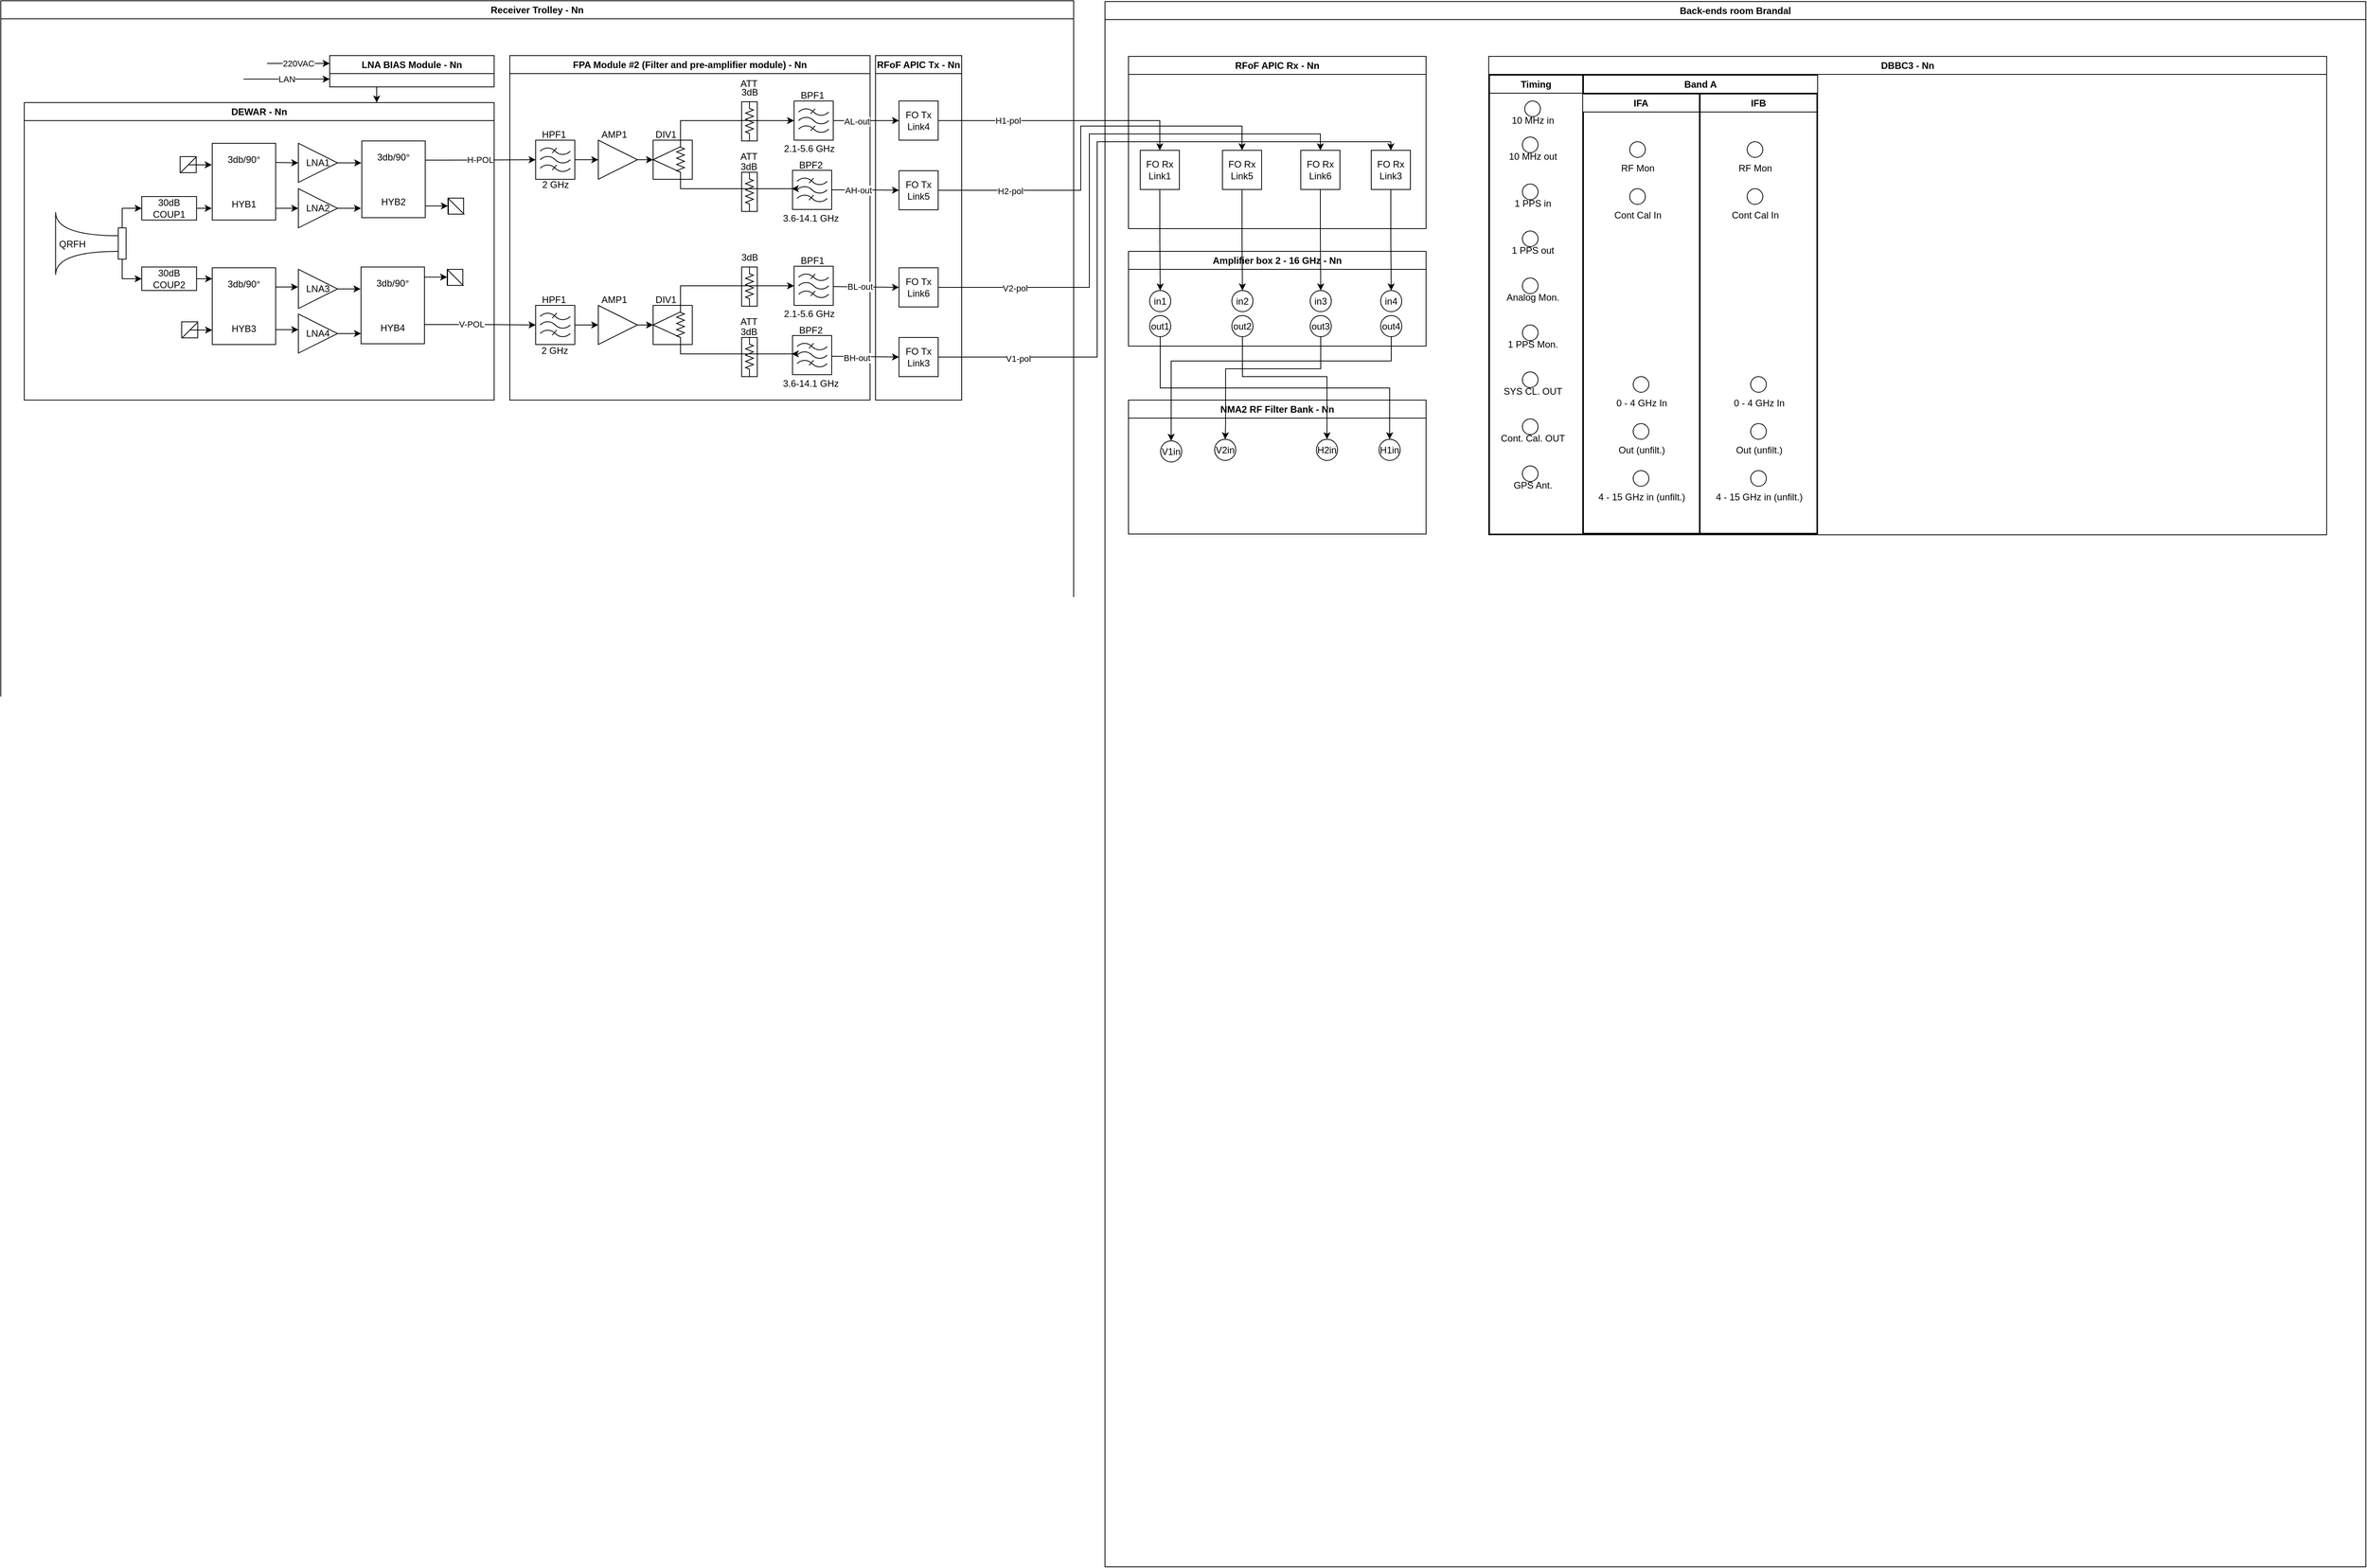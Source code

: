 <mxfile version="28.0.7">
  <diagram name="Page-1" id="zuOh0gFXci9iEd-Isngf">
    <mxGraphModel dx="4587" dy="1102" grid="1" gridSize="10" guides="1" tooltips="1" connect="1" arrows="1" fold="1" page="1" pageScale="1" pageWidth="850" pageHeight="1100" math="0" shadow="0">
      <root>
        <mxCell id="0" />
        <mxCell id="1" parent="0" />
        <mxCell id="nRKNMtCE4UJZil_roKws-1" value="Receiver Trolley - Nn" style="swimlane;whiteSpace=wrap;html=1;" parent="1" vertex="1">
          <mxGeometry x="-1680" y="40" width="1370" height="921" as="geometry" />
        </mxCell>
        <mxCell id="nRKNMtCE4UJZil_roKws-2" value="LNA BIAS Module - Nn" style="swimlane;whiteSpace=wrap;html=1;" parent="nRKNMtCE4UJZil_roKws-1" vertex="1">
          <mxGeometry x="420" y="70" width="210" height="40" as="geometry" />
        </mxCell>
        <mxCell id="nRKNMtCE4UJZil_roKws-4" value="LAN" style="endArrow=classic;html=1;rounded=0;entryX=0;entryY=0.75;entryDx=0;entryDy=0;" parent="nRKNMtCE4UJZil_roKws-1" target="nRKNMtCE4UJZil_roKws-2" edge="1">
          <mxGeometry width="50" height="50" relative="1" as="geometry">
            <mxPoint x="310" y="100" as="sourcePoint" />
            <mxPoint x="380" y="100" as="targetPoint" />
          </mxGeometry>
        </mxCell>
        <mxCell id="nRKNMtCE4UJZil_roKws-69" value="FPA Module #2 (Filter and pre-amplifier module) - Nn" style="swimlane;whiteSpace=wrap;html=1;" parent="nRKNMtCE4UJZil_roKws-1" vertex="1">
          <mxGeometry x="650" y="70" width="460" height="440" as="geometry" />
        </mxCell>
        <mxCell id="nRKNMtCE4UJZil_roKws-97" style="edgeStyle=orthogonalEdgeStyle;rounded=0;orthogonalLoop=1;jettySize=auto;html=1;exitX=1;exitY=0.5;exitDx=0;exitDy=0;exitPerimeter=0;entryX=0;entryY=0.5;entryDx=0;entryDy=0;strokeColor=light-dark(#000000,#007FFF);" parent="nRKNMtCE4UJZil_roKws-69" source="nRKNMtCE4UJZil_roKws-70" target="nRKNMtCE4UJZil_roKws-76" edge="1">
          <mxGeometry relative="1" as="geometry" />
        </mxCell>
        <mxCell id="nRKNMtCE4UJZil_roKws-70" value="" style="verticalLabelPosition=bottom;shadow=0;dashed=0;align=center;html=1;verticalAlign=top;shape=mxgraph.electrical.abstract.filter;rotation=0;" parent="nRKNMtCE4UJZil_roKws-69" vertex="1">
          <mxGeometry x="33" y="108" width="50" height="50" as="geometry" />
        </mxCell>
        <mxCell id="nRKNMtCE4UJZil_roKws-72" value="" style="whiteSpace=wrap;html=1;aspect=fixed;rotation=0;" parent="nRKNMtCE4UJZil_roKws-69" vertex="1">
          <mxGeometry x="183" y="108" width="50" height="50" as="geometry" />
        </mxCell>
        <mxCell id="nRKNMtCE4UJZil_roKws-71" value="" style="pointerEvents=1;verticalLabelPosition=bottom;shadow=0;dashed=0;align=center;html=1;verticalAlign=top;shape=mxgraph.electrical.resistors.resistor_2;rotation=90;" parent="nRKNMtCE4UJZil_roKws-69" vertex="1">
          <mxGeometry x="193" y="128" width="50" height="10" as="geometry" />
        </mxCell>
        <mxCell id="nRKNMtCE4UJZil_roKws-73" value="" style="endArrow=none;html=1;rounded=0;exitX=0;exitY=0.5;exitDx=0;exitDy=0;entryX=0.167;entryY=0.5;entryDx=0;entryDy=0;entryPerimeter=0;" parent="nRKNMtCE4UJZil_roKws-69" source="nRKNMtCE4UJZil_roKws-72" target="nRKNMtCE4UJZil_roKws-71" edge="1">
          <mxGeometry width="50" height="50" relative="1" as="geometry">
            <mxPoint x="273" y="276" as="sourcePoint" />
            <mxPoint x="323" y="226" as="targetPoint" />
          </mxGeometry>
        </mxCell>
        <mxCell id="nRKNMtCE4UJZil_roKws-75" value="" style="endArrow=none;html=1;rounded=0;exitX=0;exitY=0.5;exitDx=0;exitDy=0;entryX=0.808;entryY=0.606;entryDx=0;entryDy=0;entryPerimeter=0;" parent="nRKNMtCE4UJZil_roKws-69" source="nRKNMtCE4UJZil_roKws-72" target="nRKNMtCE4UJZil_roKws-71" edge="1">
          <mxGeometry width="50" height="50" relative="1" as="geometry">
            <mxPoint x="183" y="190" as="sourcePoint" />
            <mxPoint x="218" y="176" as="targetPoint" />
          </mxGeometry>
        </mxCell>
        <mxCell id="nRKNMtCE4UJZil_roKws-98" style="edgeStyle=orthogonalEdgeStyle;rounded=0;orthogonalLoop=1;jettySize=auto;html=1;exitX=1;exitY=0.5;exitDx=0;exitDy=0;entryX=0;entryY=0.5;entryDx=0;entryDy=0;strokeColor=light-dark(#000000,#007FFF);" parent="nRKNMtCE4UJZil_roKws-69" source="nRKNMtCE4UJZil_roKws-76" target="nRKNMtCE4UJZil_roKws-72" edge="1">
          <mxGeometry relative="1" as="geometry" />
        </mxCell>
        <mxCell id="nRKNMtCE4UJZil_roKws-76" value="" style="triangle;whiteSpace=wrap;html=1;" parent="nRKNMtCE4UJZil_roKws-69" vertex="1">
          <mxGeometry x="113" y="108" width="50" height="50" as="geometry" />
        </mxCell>
        <mxCell id="nRKNMtCE4UJZil_roKws-77" value="HPF1" style="text;html=1;align=center;verticalAlign=middle;resizable=0;points=[];autosize=1;strokeColor=none;fillColor=none;" parent="nRKNMtCE4UJZil_roKws-69" vertex="1">
          <mxGeometry x="31" y="86" width="50" height="30" as="geometry" />
        </mxCell>
        <mxCell id="nRKNMtCE4UJZil_roKws-78" value="AMP1" style="text;html=1;align=center;verticalAlign=middle;resizable=0;points=[];autosize=1;strokeColor=none;fillColor=none;" parent="nRKNMtCE4UJZil_roKws-69" vertex="1">
          <mxGeometry x="103" y="86" width="60" height="30" as="geometry" />
        </mxCell>
        <mxCell id="nRKNMtCE4UJZil_roKws-79" value="DIV1" style="text;html=1;align=center;verticalAlign=middle;resizable=0;points=[];autosize=1;strokeColor=none;fillColor=none;" parent="nRKNMtCE4UJZil_roKws-69" vertex="1">
          <mxGeometry x="174" y="86" width="50" height="30" as="geometry" />
        </mxCell>
        <mxCell id="nRKNMtCE4UJZil_roKws-83" value="ATT" style="text;html=1;align=center;verticalAlign=middle;resizable=0;points=[];autosize=1;strokeColor=none;fillColor=none;" parent="nRKNMtCE4UJZil_roKws-69" vertex="1">
          <mxGeometry x="280" y="114" width="50" height="30" as="geometry" />
        </mxCell>
        <mxCell id="nRKNMtCE4UJZil_roKws-85" value="ATT" style="text;html=1;align=center;verticalAlign=middle;resizable=0;points=[];autosize=1;strokeColor=none;fillColor=none;" parent="nRKNMtCE4UJZil_roKws-69" vertex="1">
          <mxGeometry x="280" y="21" width="50" height="30" as="geometry" />
        </mxCell>
        <mxCell id="nRKNMtCE4UJZil_roKws-86" value="" style="rounded=0;whiteSpace=wrap;html=1;" parent="nRKNMtCE4UJZil_roKws-69" vertex="1">
          <mxGeometry x="296" y="59" width="20" height="50" as="geometry" />
        </mxCell>
        <mxCell id="nRKNMtCE4UJZil_roKws-87" value="" style="pointerEvents=1;verticalLabelPosition=bottom;shadow=0;dashed=0;align=center;html=1;verticalAlign=top;shape=mxgraph.electrical.resistors.resistor_2;rotation=90;" parent="nRKNMtCE4UJZil_roKws-69" vertex="1">
          <mxGeometry x="281" y="78.5" width="50" height="10" as="geometry" />
        </mxCell>
        <mxCell id="nRKNMtCE4UJZil_roKws-88" value="3dB" style="text;html=1;align=center;verticalAlign=middle;resizable=0;points=[];autosize=1;strokeColor=none;fillColor=none;" parent="nRKNMtCE4UJZil_roKws-69" vertex="1">
          <mxGeometry x="281" y="32" width="50" height="30" as="geometry" />
        </mxCell>
        <mxCell id="nRKNMtCE4UJZil_roKws-81" value="" style="rounded=0;whiteSpace=wrap;html=1;" parent="nRKNMtCE4UJZil_roKws-69" vertex="1">
          <mxGeometry x="296" y="149" width="20" height="50" as="geometry" />
        </mxCell>
        <mxCell id="nRKNMtCE4UJZil_roKws-82" value="" style="pointerEvents=1;verticalLabelPosition=bottom;shadow=0;dashed=0;align=center;html=1;verticalAlign=top;shape=mxgraph.electrical.resistors.resistor_2;rotation=90;" parent="nRKNMtCE4UJZil_roKws-69" vertex="1">
          <mxGeometry x="281" y="168.5" width="50" height="10" as="geometry" />
        </mxCell>
        <mxCell id="nRKNMtCE4UJZil_roKws-84" value="3dB" style="text;html=1;align=center;verticalAlign=middle;resizable=0;points=[];autosize=1;strokeColor=none;fillColor=none;" parent="nRKNMtCE4UJZil_roKws-69" vertex="1">
          <mxGeometry x="280" y="127" width="50" height="30" as="geometry" />
        </mxCell>
        <mxCell id="nRKNMtCE4UJZil_roKws-101" value="2.1-5.6 GHz" style="text;html=1;align=center;verticalAlign=middle;resizable=0;points=[];autosize=1;strokeColor=none;fillColor=none;" parent="nRKNMtCE4UJZil_roKws-69" vertex="1">
          <mxGeometry x="337" y="104" width="90" height="30" as="geometry" />
        </mxCell>
        <mxCell id="nRKNMtCE4UJZil_roKws-102" value="3.6-14.1 GHz" style="text;html=1;align=center;verticalAlign=middle;resizable=0;points=[];autosize=1;strokeColor=none;fillColor=none;" parent="nRKNMtCE4UJZil_roKws-69" vertex="1">
          <mxGeometry x="339" y="192.5" width="90" height="30" as="geometry" />
        </mxCell>
        <mxCell id="nRKNMtCE4UJZil_roKws-103" value="" style="verticalLabelPosition=bottom;shadow=0;dashed=0;align=center;html=1;verticalAlign=top;shape=mxgraph.electrical.abstract.filter;rotation=0;" parent="nRKNMtCE4UJZil_roKws-69" vertex="1">
          <mxGeometry x="361" y="146.5" width="50" height="50" as="geometry" />
        </mxCell>
        <mxCell id="nRKNMtCE4UJZil_roKws-104" value="BPF2" style="text;html=1;align=center;verticalAlign=middle;resizable=0;points=[];autosize=1;strokeColor=none;fillColor=none;" parent="nRKNMtCE4UJZil_roKws-69" vertex="1">
          <mxGeometry x="359" y="124.5" width="50" height="30" as="geometry" />
        </mxCell>
        <mxCell id="nRKNMtCE4UJZil_roKws-99" value="" style="verticalLabelPosition=bottom;shadow=0;dashed=0;align=center;html=1;verticalAlign=top;shape=mxgraph.electrical.abstract.filter;rotation=0;" parent="nRKNMtCE4UJZil_roKws-69" vertex="1">
          <mxGeometry x="363" y="58" width="50" height="50" as="geometry" />
        </mxCell>
        <mxCell id="nRKNMtCE4UJZil_roKws-100" value="BPF1" style="text;html=1;align=center;verticalAlign=middle;resizable=0;points=[];autosize=1;strokeColor=none;fillColor=none;" parent="nRKNMtCE4UJZil_roKws-69" vertex="1">
          <mxGeometry x="361" y="36" width="50" height="30" as="geometry" />
        </mxCell>
        <mxCell id="nRKNMtCE4UJZil_roKws-105" style="edgeStyle=orthogonalEdgeStyle;rounded=0;orthogonalLoop=1;jettySize=auto;html=1;exitX=0;exitY=0.5;exitDx=0;exitDy=0;exitPerimeter=0;entryX=0;entryY=0.5;entryDx=0;entryDy=0;entryPerimeter=0;strokeColor=light-dark(#000000,#007FFF);" parent="nRKNMtCE4UJZil_roKws-69" source="nRKNMtCE4UJZil_roKws-71" target="nRKNMtCE4UJZil_roKws-99" edge="1">
          <mxGeometry relative="1" as="geometry" />
        </mxCell>
        <mxCell id="nRKNMtCE4UJZil_roKws-108" style="edgeStyle=orthogonalEdgeStyle;rounded=0;orthogonalLoop=1;jettySize=auto;html=1;exitX=1;exitY=0.5;exitDx=0;exitDy=0;exitPerimeter=0;strokeColor=light-dark(#000000,#007FFF);" parent="nRKNMtCE4UJZil_roKws-69" source="nRKNMtCE4UJZil_roKws-71" edge="1">
          <mxGeometry relative="1" as="geometry">
            <mxPoint x="360" y="170" as="targetPoint" />
            <Array as="points">
              <mxPoint x="218" y="170" />
              <mxPoint x="361" y="170" />
            </Array>
          </mxGeometry>
        </mxCell>
        <mxCell id="nRKNMtCE4UJZil_roKws-112" style="edgeStyle=orthogonalEdgeStyle;rounded=0;orthogonalLoop=1;jettySize=auto;html=1;exitX=1;exitY=0.5;exitDx=0;exitDy=0;exitPerimeter=0;entryX=0;entryY=0.5;entryDx=0;entryDy=0;strokeColor=light-dark(#000000,#007FFF);" parent="nRKNMtCE4UJZil_roKws-69" source="nRKNMtCE4UJZil_roKws-113" target="nRKNMtCE4UJZil_roKws-119" edge="1">
          <mxGeometry relative="1" as="geometry" />
        </mxCell>
        <mxCell id="nRKNMtCE4UJZil_roKws-113" value="" style="verticalLabelPosition=bottom;shadow=0;dashed=0;align=center;html=1;verticalAlign=top;shape=mxgraph.electrical.abstract.filter;rotation=0;" parent="nRKNMtCE4UJZil_roKws-69" vertex="1">
          <mxGeometry x="33" y="319" width="50" height="50" as="geometry" />
        </mxCell>
        <mxCell id="nRKNMtCE4UJZil_roKws-114" value="" style="whiteSpace=wrap;html=1;aspect=fixed;rotation=0;" parent="nRKNMtCE4UJZil_roKws-69" vertex="1">
          <mxGeometry x="183" y="319" width="50" height="50" as="geometry" />
        </mxCell>
        <mxCell id="nRKNMtCE4UJZil_roKws-115" value="" style="pointerEvents=1;verticalLabelPosition=bottom;shadow=0;dashed=0;align=center;html=1;verticalAlign=top;shape=mxgraph.electrical.resistors.resistor_2;rotation=90;" parent="nRKNMtCE4UJZil_roKws-69" vertex="1">
          <mxGeometry x="193" y="339" width="50" height="10" as="geometry" />
        </mxCell>
        <mxCell id="nRKNMtCE4UJZil_roKws-116" value="" style="endArrow=none;html=1;rounded=0;exitX=0;exitY=0.5;exitDx=0;exitDy=0;entryX=0.167;entryY=0.5;entryDx=0;entryDy=0;entryPerimeter=0;" parent="nRKNMtCE4UJZil_roKws-69" source="nRKNMtCE4UJZil_roKws-114" target="nRKNMtCE4UJZil_roKws-115" edge="1">
          <mxGeometry width="50" height="50" relative="1" as="geometry">
            <mxPoint x="273" y="487" as="sourcePoint" />
            <mxPoint x="323" y="437" as="targetPoint" />
          </mxGeometry>
        </mxCell>
        <mxCell id="nRKNMtCE4UJZil_roKws-117" value="" style="endArrow=none;html=1;rounded=0;exitX=0;exitY=0.5;exitDx=0;exitDy=0;entryX=0.808;entryY=0.606;entryDx=0;entryDy=0;entryPerimeter=0;" parent="nRKNMtCE4UJZil_roKws-69" source="nRKNMtCE4UJZil_roKws-114" target="nRKNMtCE4UJZil_roKws-115" edge="1">
          <mxGeometry width="50" height="50" relative="1" as="geometry">
            <mxPoint x="183" y="401" as="sourcePoint" />
            <mxPoint x="218" y="387" as="targetPoint" />
          </mxGeometry>
        </mxCell>
        <mxCell id="nRKNMtCE4UJZil_roKws-118" style="edgeStyle=orthogonalEdgeStyle;rounded=0;orthogonalLoop=1;jettySize=auto;html=1;exitX=1;exitY=0.5;exitDx=0;exitDy=0;entryX=0;entryY=0.5;entryDx=0;entryDy=0;strokeColor=light-dark(#000000,#007FFF);" parent="nRKNMtCE4UJZil_roKws-69" source="nRKNMtCE4UJZil_roKws-119" target="nRKNMtCE4UJZil_roKws-114" edge="1">
          <mxGeometry relative="1" as="geometry" />
        </mxCell>
        <mxCell id="nRKNMtCE4UJZil_roKws-119" value="" style="triangle;whiteSpace=wrap;html=1;" parent="nRKNMtCE4UJZil_roKws-69" vertex="1">
          <mxGeometry x="113" y="319" width="50" height="50" as="geometry" />
        </mxCell>
        <mxCell id="nRKNMtCE4UJZil_roKws-120" value="HPF1" style="text;html=1;align=center;verticalAlign=middle;resizable=0;points=[];autosize=1;strokeColor=none;fillColor=none;" parent="nRKNMtCE4UJZil_roKws-69" vertex="1">
          <mxGeometry x="31" y="297" width="50" height="30" as="geometry" />
        </mxCell>
        <mxCell id="nRKNMtCE4UJZil_roKws-121" value="AMP1" style="text;html=1;align=center;verticalAlign=middle;resizable=0;points=[];autosize=1;strokeColor=none;fillColor=none;" parent="nRKNMtCE4UJZil_roKws-69" vertex="1">
          <mxGeometry x="103" y="297" width="60" height="30" as="geometry" />
        </mxCell>
        <mxCell id="nRKNMtCE4UJZil_roKws-122" value="DIV1" style="text;html=1;align=center;verticalAlign=middle;resizable=0;points=[];autosize=1;strokeColor=none;fillColor=none;" parent="nRKNMtCE4UJZil_roKws-69" vertex="1">
          <mxGeometry x="174" y="297" width="50" height="30" as="geometry" />
        </mxCell>
        <mxCell id="nRKNMtCE4UJZil_roKws-123" value="ATT" style="text;html=1;align=center;verticalAlign=middle;resizable=0;points=[];autosize=1;strokeColor=none;fillColor=none;" parent="nRKNMtCE4UJZil_roKws-69" vertex="1">
          <mxGeometry x="280" y="325" width="50" height="30" as="geometry" />
        </mxCell>
        <mxCell id="nRKNMtCE4UJZil_roKws-124" value="" style="rounded=0;whiteSpace=wrap;html=1;" parent="nRKNMtCE4UJZil_roKws-69" vertex="1">
          <mxGeometry x="296" y="270" width="20" height="50" as="geometry" />
        </mxCell>
        <mxCell id="nRKNMtCE4UJZil_roKws-125" value="" style="pointerEvents=1;verticalLabelPosition=bottom;shadow=0;dashed=0;align=center;html=1;verticalAlign=top;shape=mxgraph.electrical.resistors.resistor_2;rotation=90;" parent="nRKNMtCE4UJZil_roKws-69" vertex="1">
          <mxGeometry x="281" y="289.5" width="50" height="10" as="geometry" />
        </mxCell>
        <mxCell id="nRKNMtCE4UJZil_roKws-126" value="3dB" style="text;html=1;align=center;verticalAlign=middle;resizable=0;points=[];autosize=1;strokeColor=none;fillColor=none;" parent="nRKNMtCE4UJZil_roKws-69" vertex="1">
          <mxGeometry x="281" y="243" width="50" height="30" as="geometry" />
        </mxCell>
        <mxCell id="nRKNMtCE4UJZil_roKws-127" value="" style="rounded=0;whiteSpace=wrap;html=1;" parent="nRKNMtCE4UJZil_roKws-69" vertex="1">
          <mxGeometry x="296" y="360" width="20" height="50" as="geometry" />
        </mxCell>
        <mxCell id="nRKNMtCE4UJZil_roKws-128" value="" style="pointerEvents=1;verticalLabelPosition=bottom;shadow=0;dashed=0;align=center;html=1;verticalAlign=top;shape=mxgraph.electrical.resistors.resistor_2;rotation=90;" parent="nRKNMtCE4UJZil_roKws-69" vertex="1">
          <mxGeometry x="281" y="379.5" width="50" height="10" as="geometry" />
        </mxCell>
        <mxCell id="nRKNMtCE4UJZil_roKws-129" value="3dB" style="text;html=1;align=center;verticalAlign=middle;resizable=0;points=[];autosize=1;strokeColor=none;fillColor=none;" parent="nRKNMtCE4UJZil_roKws-69" vertex="1">
          <mxGeometry x="280" y="338" width="50" height="30" as="geometry" />
        </mxCell>
        <mxCell id="nRKNMtCE4UJZil_roKws-130" value="2.1-5.6 GHz" style="text;html=1;align=center;verticalAlign=middle;resizable=0;points=[];autosize=1;strokeColor=none;fillColor=none;" parent="nRKNMtCE4UJZil_roKws-69" vertex="1">
          <mxGeometry x="337" y="315" width="90" height="30" as="geometry" />
        </mxCell>
        <mxCell id="nRKNMtCE4UJZil_roKws-131" value="3.6-14.1 GHz" style="text;html=1;align=center;verticalAlign=middle;resizable=0;points=[];autosize=1;strokeColor=none;fillColor=none;" parent="nRKNMtCE4UJZil_roKws-69" vertex="1">
          <mxGeometry x="339" y="403.5" width="90" height="30" as="geometry" />
        </mxCell>
        <mxCell id="nRKNMtCE4UJZil_roKws-132" value="" style="verticalLabelPosition=bottom;shadow=0;dashed=0;align=center;html=1;verticalAlign=top;shape=mxgraph.electrical.abstract.filter;rotation=0;" parent="nRKNMtCE4UJZil_roKws-69" vertex="1">
          <mxGeometry x="361" y="357.5" width="50" height="50" as="geometry" />
        </mxCell>
        <mxCell id="nRKNMtCE4UJZil_roKws-133" value="BPF2" style="text;html=1;align=center;verticalAlign=middle;resizable=0;points=[];autosize=1;strokeColor=none;fillColor=none;" parent="nRKNMtCE4UJZil_roKws-69" vertex="1">
          <mxGeometry x="359" y="335.5" width="50" height="30" as="geometry" />
        </mxCell>
        <mxCell id="nRKNMtCE4UJZil_roKws-134" value="" style="verticalLabelPosition=bottom;shadow=0;dashed=0;align=center;html=1;verticalAlign=top;shape=mxgraph.electrical.abstract.filter;rotation=0;" parent="nRKNMtCE4UJZil_roKws-69" vertex="1">
          <mxGeometry x="363" y="269" width="50" height="50" as="geometry" />
        </mxCell>
        <mxCell id="nRKNMtCE4UJZil_roKws-135" value="BPF1" style="text;html=1;align=center;verticalAlign=middle;resizable=0;points=[];autosize=1;strokeColor=none;fillColor=none;" parent="nRKNMtCE4UJZil_roKws-69" vertex="1">
          <mxGeometry x="361" y="247" width="50" height="30" as="geometry" />
        </mxCell>
        <mxCell id="nRKNMtCE4UJZil_roKws-136" style="edgeStyle=orthogonalEdgeStyle;rounded=0;orthogonalLoop=1;jettySize=auto;html=1;exitX=0;exitY=0.5;exitDx=0;exitDy=0;exitPerimeter=0;entryX=0;entryY=0.5;entryDx=0;entryDy=0;entryPerimeter=0;strokeColor=light-dark(#000000,#007FFF);" parent="nRKNMtCE4UJZil_roKws-69" source="nRKNMtCE4UJZil_roKws-115" target="nRKNMtCE4UJZil_roKws-134" edge="1">
          <mxGeometry relative="1" as="geometry" />
        </mxCell>
        <mxCell id="nRKNMtCE4UJZil_roKws-137" style="edgeStyle=orthogonalEdgeStyle;rounded=0;orthogonalLoop=1;jettySize=auto;html=1;exitX=1;exitY=0.5;exitDx=0;exitDy=0;exitPerimeter=0;strokeColor=light-dark(#000000,#007FFF);" parent="nRKNMtCE4UJZil_roKws-69" source="nRKNMtCE4UJZil_roKws-115" edge="1">
          <mxGeometry relative="1" as="geometry">
            <mxPoint x="360" y="381" as="targetPoint" />
            <Array as="points">
              <mxPoint x="218" y="381" />
              <mxPoint x="361" y="381" />
            </Array>
          </mxGeometry>
        </mxCell>
        <mxCell id="nRKNMtCE4UJZil_roKws-139" value="2 GHz" style="text;html=1;align=center;verticalAlign=middle;resizable=0;points=[];autosize=1;strokeColor=none;fillColor=none;" parent="nRKNMtCE4UJZil_roKws-69" vertex="1">
          <mxGeometry x="27" y="361.5" width="60" height="30" as="geometry" />
        </mxCell>
        <mxCell id="nRKNMtCE4UJZil_roKws-140" style="edgeStyle=orthogonalEdgeStyle;rounded=0;orthogonalLoop=1;jettySize=auto;html=1;exitX=1;exitY=0.5;exitDx=0;exitDy=0;exitPerimeter=0;entryX=0;entryY=0.5;entryDx=0;entryDy=0;strokeColor=light-dark(#000000,#007FFF);" parent="nRKNMtCE4UJZil_roKws-1" target="gsH8v4CyxxgRTx1_KSfT-8" edge="1">
          <mxGeometry relative="1" as="geometry">
            <mxPoint x="1063" y="365" as="sourcePoint" />
            <mxPoint x="1140" y="365" as="targetPoint" />
          </mxGeometry>
        </mxCell>
        <mxCell id="KT0-w9pY_DYRxzX84fyc-4" value="BL-out" style="edgeLabel;html=1;align=center;verticalAlign=middle;resizable=0;points=[];" parent="nRKNMtCE4UJZil_roKws-140" vertex="1" connectable="0">
          <mxGeometry x="-0.199" y="1" relative="1" as="geometry">
            <mxPoint as="offset" />
          </mxGeometry>
        </mxCell>
        <mxCell id="nRKNMtCE4UJZil_roKws-143" style="edgeStyle=orthogonalEdgeStyle;rounded=0;orthogonalLoop=1;jettySize=auto;html=1;exitX=1;exitY=0.5;exitDx=0;exitDy=0;exitPerimeter=0;entryX=0;entryY=0.5;entryDx=0;entryDy=0;strokeColor=light-dark(#000000,#007FFF);" parent="nRKNMtCE4UJZil_roKws-1" target="gsH8v4CyxxgRTx1_KSfT-9" edge="1">
          <mxGeometry relative="1" as="geometry">
            <mxPoint x="1061" y="454" as="sourcePoint" />
            <mxPoint x="1140" y="454" as="targetPoint" />
          </mxGeometry>
        </mxCell>
        <mxCell id="KT0-w9pY_DYRxzX84fyc-5" value="BH-out" style="edgeLabel;html=1;align=center;verticalAlign=middle;resizable=0;points=[];" parent="nRKNMtCE4UJZil_roKws-143" vertex="1" connectable="0">
          <mxGeometry x="-0.263" y="-1" relative="1" as="geometry">
            <mxPoint as="offset" />
          </mxGeometry>
        </mxCell>
        <mxCell id="nRKNMtCE4UJZil_roKws-3" value="220VAC" style="endArrow=classic;html=1;rounded=0;entryX=0;entryY=0.5;entryDx=0;entryDy=0;" parent="1" edge="1">
          <mxGeometry width="50" height="50" relative="1" as="geometry">
            <mxPoint x="-1340" y="120" as="sourcePoint" />
            <mxPoint x="-1260" y="120" as="targetPoint" />
          </mxGeometry>
        </mxCell>
        <mxCell id="nRKNMtCE4UJZil_roKws-5" value="DEWAR - Nn" style="swimlane;whiteSpace=wrap;html=1;" parent="1" vertex="1">
          <mxGeometry x="-1650" y="170" width="600" height="380" as="geometry">
            <mxRectangle x="-960" y="310" width="80" height="30" as="alternateBounds" />
          </mxGeometry>
        </mxCell>
        <mxCell id="nRKNMtCE4UJZil_roKws-6" value="" style="endArrow=none;html=1;rounded=0;edgeStyle=orthogonalEdgeStyle;curved=1;" parent="nRKNMtCE4UJZil_roKws-5" edge="1">
          <mxGeometry width="50" height="50" relative="1" as="geometry">
            <mxPoint x="40" y="220" as="sourcePoint" />
            <mxPoint x="40" y="140" as="targetPoint" />
          </mxGeometry>
        </mxCell>
        <mxCell id="nRKNMtCE4UJZil_roKws-10" value="" style="endArrow=none;html=1;rounded=0;edgeStyle=orthogonalEdgeStyle;curved=1;" parent="nRKNMtCE4UJZil_roKws-5" edge="1">
          <mxGeometry width="50" height="50" relative="1" as="geometry">
            <mxPoint x="120" y="170" as="sourcePoint" />
            <mxPoint x="40" y="140" as="targetPoint" />
            <Array as="points">
              <mxPoint x="120" y="170" />
              <mxPoint x="40" y="170" />
            </Array>
          </mxGeometry>
        </mxCell>
        <mxCell id="nRKNMtCE4UJZil_roKws-11" value="" style="endArrow=none;html=1;rounded=0;edgeStyle=orthogonalEdgeStyle;curved=1;" parent="nRKNMtCE4UJZil_roKws-5" edge="1">
          <mxGeometry width="50" height="50" relative="1" as="geometry">
            <mxPoint x="120" y="190" as="sourcePoint" />
            <mxPoint x="40" y="220" as="targetPoint" />
            <Array as="points">
              <mxPoint x="120" y="190" />
              <mxPoint x="40" y="190" />
            </Array>
          </mxGeometry>
        </mxCell>
        <mxCell id="nRKNMtCE4UJZil_roKws-18" value="" style="whiteSpace=wrap;html=1;aspect=fixed;rotation=0;" parent="nRKNMtCE4UJZil_roKws-5" vertex="1">
          <mxGeometry x="199" y="69" width="20" height="20" as="geometry" />
        </mxCell>
        <mxCell id="nRKNMtCE4UJZil_roKws-21" value="" style="verticalLabelPosition=bottom;verticalAlign=top;html=1;shape=mxgraph.basic.orthogonal_triangle;rotation=-90;fillColor=light-dark(#FFFFFF,#FFFFFF);fillStyle=solid;" parent="nRKNMtCE4UJZil_roKws-5" vertex="1">
          <mxGeometry x="199.5" y="69.5" width="20" height="20" as="geometry" />
        </mxCell>
        <mxCell id="nRKNMtCE4UJZil_roKws-31" style="edgeStyle=orthogonalEdgeStyle;rounded=0;orthogonalLoop=1;jettySize=auto;html=1;exitX=1;exitY=0.75;exitDx=0;exitDy=0;entryX=0;entryY=0.5;entryDx=0;entryDy=0;strokeColor=light-dark(#000000,#007FFF);" parent="nRKNMtCE4UJZil_roKws-5" source="nRKNMtCE4UJZil_roKws-24" target="nRKNMtCE4UJZil_roKws-30" edge="1">
          <mxGeometry relative="1" as="geometry">
            <Array as="points">
              <mxPoint x="321" y="135" />
            </Array>
          </mxGeometry>
        </mxCell>
        <mxCell id="nRKNMtCE4UJZil_roKws-33" style="edgeStyle=orthogonalEdgeStyle;rounded=0;orthogonalLoop=1;jettySize=auto;html=1;exitX=1;exitY=0.25;exitDx=0;exitDy=0;entryX=0;entryY=0.5;entryDx=0;entryDy=0;strokeColor=light-dark(#000000,#007FFF);" parent="nRKNMtCE4UJZil_roKws-5" source="nRKNMtCE4UJZil_roKws-24" target="nRKNMtCE4UJZil_roKws-29" edge="1">
          <mxGeometry relative="1" as="geometry">
            <Array as="points">
              <mxPoint x="350" y="76" />
            </Array>
          </mxGeometry>
        </mxCell>
        <mxCell id="nRKNMtCE4UJZil_roKws-24" value="&lt;div&gt;3db/90°&lt;/div&gt;&lt;div&gt;&lt;br&gt;&lt;/div&gt;&lt;div&gt;&lt;br&gt;&lt;/div&gt;&lt;div&gt;&lt;br&gt;&lt;/div&gt;&lt;div&gt;HYB1&lt;/div&gt;" style="rounded=0;whiteSpace=wrap;html=1;" parent="nRKNMtCE4UJZil_roKws-5" vertex="1">
          <mxGeometry x="240" y="52" width="81" height="98" as="geometry" />
        </mxCell>
        <mxCell id="nRKNMtCE4UJZil_roKws-25" value="&lt;div&gt;30dB&lt;/div&gt;&lt;div&gt;COUP1&lt;/div&gt;" style="rounded=0;whiteSpace=wrap;html=1;" parent="nRKNMtCE4UJZil_roKws-5" vertex="1">
          <mxGeometry x="150" y="120" width="70" height="30" as="geometry" />
        </mxCell>
        <mxCell id="nRKNMtCE4UJZil_roKws-27" style="edgeStyle=orthogonalEdgeStyle;rounded=0;orthogonalLoop=1;jettySize=auto;html=1;exitX=1;exitY=0.5;exitDx=0;exitDy=0;entryX=-0.008;entryY=0.857;entryDx=0;entryDy=0;entryPerimeter=0;strokeColor=light-dark(#000000,#007FFF);" parent="nRKNMtCE4UJZil_roKws-5" source="nRKNMtCE4UJZil_roKws-25" target="nRKNMtCE4UJZil_roKws-24" edge="1">
          <mxGeometry relative="1" as="geometry" />
        </mxCell>
        <mxCell id="nRKNMtCE4UJZil_roKws-28" style="edgeStyle=orthogonalEdgeStyle;rounded=0;orthogonalLoop=1;jettySize=auto;html=1;exitX=0.5;exitY=0.5;exitDx=0;exitDy=0;exitPerimeter=0;entryX=-0.008;entryY=0.276;entryDx=0;entryDy=0;entryPerimeter=0;strokeColor=light-dark(#000000,#007FFF);" parent="nRKNMtCE4UJZil_roKws-5" source="nRKNMtCE4UJZil_roKws-21" target="nRKNMtCE4UJZil_roKws-24" edge="1">
          <mxGeometry relative="1" as="geometry" />
        </mxCell>
        <mxCell id="nRKNMtCE4UJZil_roKws-29" value="LNA1" style="triangle;whiteSpace=wrap;html=1;" parent="nRKNMtCE4UJZil_roKws-5" vertex="1">
          <mxGeometry x="350" y="52" width="50" height="50" as="geometry" />
        </mxCell>
        <mxCell id="nRKNMtCE4UJZil_roKws-30" value="LNA2" style="triangle;whiteSpace=wrap;html=1;" parent="nRKNMtCE4UJZil_roKws-5" vertex="1">
          <mxGeometry x="350" y="110" width="50" height="50" as="geometry" />
        </mxCell>
        <mxCell id="nRKNMtCE4UJZil_roKws-54" value="&lt;div&gt;3db/90°&lt;/div&gt;&lt;div&gt;&lt;br&gt;&lt;/div&gt;&lt;div&gt;&lt;br&gt;&lt;/div&gt;&lt;div&gt;&lt;br&gt;&lt;/div&gt;&lt;div&gt;HYB4&lt;/div&gt;" style="rounded=0;whiteSpace=wrap;html=1;flipV=0;flipH=0;" parent="nRKNMtCE4UJZil_roKws-5" vertex="1">
          <mxGeometry x="430" y="210" width="81" height="98" as="geometry" />
        </mxCell>
        <mxCell id="nRKNMtCE4UJZil_roKws-51" value="LNA3" style="triangle;whiteSpace=wrap;html=1;flipV=0;flipH=0;" parent="nRKNMtCE4UJZil_roKws-5" vertex="1">
          <mxGeometry x="350" y="213" width="50" height="50" as="geometry" />
        </mxCell>
        <mxCell id="nRKNMtCE4UJZil_roKws-55" style="edgeStyle=orthogonalEdgeStyle;rounded=0;orthogonalLoop=1;jettySize=auto;html=1;exitX=1;exitY=0.5;exitDx=0;exitDy=0;entryX=-0.008;entryY=0.276;entryDx=0;entryDy=0;entryPerimeter=0;strokeColor=light-dark(#000000,#007FFF);" parent="nRKNMtCE4UJZil_roKws-5" source="nRKNMtCE4UJZil_roKws-51" target="nRKNMtCE4UJZil_roKws-54" edge="1">
          <mxGeometry relative="1" as="geometry">
            <mxPoint x="492.6" y="331.981" as="sourcePoint" />
          </mxGeometry>
        </mxCell>
        <mxCell id="nRKNMtCE4UJZil_roKws-52" value="LNA4" style="triangle;whiteSpace=wrap;html=1;flipV=0;flipH=0;" parent="nRKNMtCE4UJZil_roKws-5" vertex="1">
          <mxGeometry x="350" y="270" width="50" height="50" as="geometry" />
        </mxCell>
        <mxCell id="nRKNMtCE4UJZil_roKws-64" style="edgeStyle=orthogonalEdgeStyle;rounded=0;orthogonalLoop=1;jettySize=auto;html=1;exitX=1;exitY=0.5;exitDx=0;exitDy=0;entryX=0;entryY=0.867;entryDx=0;entryDy=0;entryPerimeter=0;strokeColor=light-dark(#000000,#007FFF);" parent="nRKNMtCE4UJZil_roKws-5" source="nRKNMtCE4UJZil_roKws-52" target="nRKNMtCE4UJZil_roKws-54" edge="1">
          <mxGeometry relative="1" as="geometry" />
        </mxCell>
        <mxCell id="nRKNMtCE4UJZil_roKws-66" style="edgeStyle=orthogonalEdgeStyle;rounded=0;orthogonalLoop=1;jettySize=auto;html=1;exitX=1;exitY=0.75;exitDx=0;exitDy=0;strokeColor=light-dark(#000000,#007FFF);" parent="nRKNMtCE4UJZil_roKws-5" source="nRKNMtCE4UJZil_roKws-47" edge="1">
          <mxGeometry relative="1" as="geometry">
            <mxPoint x="350" y="290" as="targetPoint" />
            <Array as="points">
              <mxPoint x="321" y="290" />
              <mxPoint x="350" y="290" />
            </Array>
          </mxGeometry>
        </mxCell>
        <mxCell id="nRKNMtCE4UJZil_roKws-47" value="&lt;div&gt;3db/90°&lt;/div&gt;&lt;div&gt;&lt;br&gt;&lt;/div&gt;&lt;div&gt;&lt;br&gt;&lt;/div&gt;&lt;div&gt;&lt;br&gt;&lt;/div&gt;&lt;div&gt;HYB3&lt;/div&gt;" style="rounded=0;whiteSpace=wrap;html=1;flipV=0;flipH=0;" parent="nRKNMtCE4UJZil_roKws-5" vertex="1">
          <mxGeometry x="240" y="211" width="81" height="98" as="geometry" />
        </mxCell>
        <mxCell id="nRKNMtCE4UJZil_roKws-65" style="edgeStyle=orthogonalEdgeStyle;rounded=0;orthogonalLoop=1;jettySize=auto;html=1;exitX=1;exitY=0.25;exitDx=0;exitDy=0;entryX=-0.009;entryY=0.44;entryDx=0;entryDy=0;entryPerimeter=0;strokeColor=light-dark(#000000,#007FFF);" parent="nRKNMtCE4UJZil_roKws-5" source="nRKNMtCE4UJZil_roKws-47" target="nRKNMtCE4UJZil_roKws-51" edge="1">
          <mxGeometry relative="1" as="geometry" />
        </mxCell>
        <mxCell id="nRKNMtCE4UJZil_roKws-48" value="&lt;div&gt;30dB&lt;/div&gt;&lt;div&gt;COUP2&lt;/div&gt;" style="rounded=0;whiteSpace=wrap;html=1;flipV=0;flipH=0;" parent="nRKNMtCE4UJZil_roKws-5" vertex="1">
          <mxGeometry x="150" y="210" width="70" height="30" as="geometry" />
        </mxCell>
        <mxCell id="nRKNMtCE4UJZil_roKws-67" style="edgeStyle=orthogonalEdgeStyle;rounded=0;orthogonalLoop=1;jettySize=auto;html=1;exitX=1;exitY=0.5;exitDx=0;exitDy=0;entryX=0;entryY=0.144;entryDx=0;entryDy=0;entryPerimeter=0;strokeColor=light-dark(#000000,#007FFF);" parent="nRKNMtCE4UJZil_roKws-5" source="nRKNMtCE4UJZil_roKws-48" target="nRKNMtCE4UJZil_roKws-47" edge="1">
          <mxGeometry relative="1" as="geometry" />
        </mxCell>
        <mxCell id="nRKNMtCE4UJZil_roKws-12" value="QRFH" style="text;html=1;align=center;verticalAlign=middle;resizable=0;points=[];autosize=1;strokeColor=none;fillColor=none;" parent="1" vertex="1">
          <mxGeometry x="-1619" y="336" width="60" height="30" as="geometry" />
        </mxCell>
        <mxCell id="nRKNMtCE4UJZil_roKws-26" style="edgeStyle=orthogonalEdgeStyle;rounded=0;orthogonalLoop=1;jettySize=auto;html=1;exitX=0.5;exitY=0;exitDx=0;exitDy=0;entryX=0;entryY=0.5;entryDx=0;entryDy=0;strokeColor=light-dark(#000000,#007FFF);" parent="1" source="nRKNMtCE4UJZil_roKws-14" target="nRKNMtCE4UJZil_roKws-25" edge="1">
          <mxGeometry relative="1" as="geometry">
            <Array as="points">
              <mxPoint x="-1525" y="305" />
            </Array>
          </mxGeometry>
        </mxCell>
        <mxCell id="nRKNMtCE4UJZil_roKws-111" style="edgeStyle=orthogonalEdgeStyle;rounded=0;orthogonalLoop=1;jettySize=auto;html=1;exitX=0.5;exitY=1;exitDx=0;exitDy=0;entryX=0;entryY=0.5;entryDx=0;entryDy=0;strokeColor=light-dark(#000000,#007FFF);" parent="1" source="nRKNMtCE4UJZil_roKws-14" target="nRKNMtCE4UJZil_roKws-48" edge="1">
          <mxGeometry relative="1" as="geometry">
            <Array as="points">
              <mxPoint x="-1525" y="395" />
            </Array>
          </mxGeometry>
        </mxCell>
        <mxCell id="nRKNMtCE4UJZil_roKws-14" value="" style="rounded=0;whiteSpace=wrap;html=1;" parent="1" vertex="1">
          <mxGeometry x="-1530" y="330" width="10" height="40" as="geometry" />
        </mxCell>
        <mxCell id="nRKNMtCE4UJZil_roKws-34" style="edgeStyle=orthogonalEdgeStyle;rounded=0;orthogonalLoop=1;jettySize=auto;html=1;exitX=1;exitY=0.75;exitDx=0;exitDy=0;entryX=0;entryY=0.5;entryDx=0;entryDy=0;strokeColor=light-dark(#000000,#007FFF);" parent="1" source="nRKNMtCE4UJZil_roKws-36" edge="1">
          <mxGeometry relative="1" as="geometry">
            <mxPoint x="-1109" y="302" as="targetPoint" />
            <Array as="points">
              <mxPoint x="-1138" y="302" />
            </Array>
          </mxGeometry>
        </mxCell>
        <mxCell id="nRKNMtCE4UJZil_roKws-35" value="H-POL" style="edgeStyle=orthogonalEdgeStyle;rounded=0;orthogonalLoop=1;jettySize=auto;html=1;exitX=1;exitY=0.25;exitDx=0;exitDy=0;entryX=0;entryY=0.5;entryDx=0;entryDy=0;entryPerimeter=0;strokeColor=light-dark(#000000,#007FFF);" parent="1" source="nRKNMtCE4UJZil_roKws-36" target="nRKNMtCE4UJZil_roKws-70" edge="1">
          <mxGeometry relative="1" as="geometry">
            <mxPoint x="-1010" y="244" as="targetPoint" />
            <Array as="points">
              <mxPoint x="-1109" y="244" />
            </Array>
          </mxGeometry>
        </mxCell>
        <mxCell id="nRKNMtCE4UJZil_roKws-36" value="&lt;div&gt;3db/90°&lt;/div&gt;&lt;div&gt;&lt;br&gt;&lt;/div&gt;&lt;div&gt;&lt;br&gt;&lt;/div&gt;&lt;div&gt;&lt;br&gt;&lt;/div&gt;&lt;div&gt;HYB2&lt;/div&gt;" style="rounded=0;whiteSpace=wrap;html=1;" parent="1" vertex="1">
          <mxGeometry x="-1219" y="219" width="81" height="98" as="geometry" />
        </mxCell>
        <mxCell id="nRKNMtCE4UJZil_roKws-38" style="edgeStyle=orthogonalEdgeStyle;rounded=0;orthogonalLoop=1;jettySize=auto;html=1;exitX=1;exitY=0.5;exitDx=0;exitDy=0;entryX=-0.008;entryY=0.276;entryDx=0;entryDy=0;entryPerimeter=0;strokeColor=light-dark(#000000,#007FFF);" parent="1" source="nRKNMtCE4UJZil_roKws-29" target="nRKNMtCE4UJZil_roKws-36" edge="1">
          <mxGeometry relative="1" as="geometry">
            <mxPoint x="-1249" y="247" as="sourcePoint" />
          </mxGeometry>
        </mxCell>
        <mxCell id="nRKNMtCE4UJZil_roKws-39" style="edgeStyle=orthogonalEdgeStyle;rounded=0;orthogonalLoop=1;jettySize=auto;html=1;exitX=1;exitY=0.5;exitDx=0;exitDy=0;strokeColor=light-dark(#000000,#007FFF);" parent="1" source="nRKNMtCE4UJZil_roKws-30" edge="1">
          <mxGeometry relative="1" as="geometry">
            <mxPoint x="-1270" y="351" as="sourcePoint" />
            <mxPoint x="-1220" y="305" as="targetPoint" />
            <Array as="points">
              <mxPoint x="-1240" y="305" />
              <mxPoint x="-1240" y="305" />
            </Array>
          </mxGeometry>
        </mxCell>
        <mxCell id="nRKNMtCE4UJZil_roKws-40" value="" style="whiteSpace=wrap;html=1;aspect=fixed;rotation=0;" parent="1" vertex="1">
          <mxGeometry x="-1109" y="292" width="20" height="20" as="geometry" />
        </mxCell>
        <mxCell id="nRKNMtCE4UJZil_roKws-41" value="" style="verticalLabelPosition=bottom;verticalAlign=top;html=1;shape=mxgraph.basic.orthogonal_triangle;rotation=0;fillColor=light-dark(#FFFFFF,#FFFFFF);fillStyle=solid;" parent="1" vertex="1">
          <mxGeometry x="-1108.5" y="292.5" width="20" height="20" as="geometry" />
        </mxCell>
        <mxCell id="nRKNMtCE4UJZil_roKws-42" style="edgeStyle=orthogonalEdgeStyle;rounded=0;orthogonalLoop=1;jettySize=auto;html=1;exitX=0.25;exitY=1;exitDx=0;exitDy=0;entryX=0.75;entryY=0;entryDx=0;entryDy=0;" parent="1" source="nRKNMtCE4UJZil_roKws-2" target="nRKNMtCE4UJZil_roKws-5" edge="1">
          <mxGeometry relative="1" as="geometry" />
        </mxCell>
        <mxCell id="nRKNMtCE4UJZil_roKws-43" value="" style="whiteSpace=wrap;html=1;aspect=fixed;rotation=0;flipV=0;flipH=0;" parent="1" vertex="1">
          <mxGeometry x="-1449" y="450" width="20" height="20" as="geometry" />
        </mxCell>
        <mxCell id="nRKNMtCE4UJZil_roKws-44" value="" style="verticalLabelPosition=bottom;verticalAlign=top;html=1;shape=mxgraph.basic.orthogonal_triangle;rotation=-90;fillColor=light-dark(#FFFFFF,#FFFFFF);fillStyle=solid;flipV=0;flipH=0;" parent="1" vertex="1">
          <mxGeometry x="-1448.5" y="450.5" width="20" height="20" as="geometry" />
        </mxCell>
        <mxCell id="nRKNMtCE4UJZil_roKws-57" value="" style="whiteSpace=wrap;html=1;aspect=fixed;rotation=0;flipV=0;flipH=0;" parent="1" vertex="1">
          <mxGeometry x="-1110" y="383" width="20" height="20" as="geometry" />
        </mxCell>
        <mxCell id="nRKNMtCE4UJZil_roKws-58" value="" style="verticalLabelPosition=bottom;verticalAlign=top;html=1;shape=mxgraph.basic.orthogonal_triangle;rotation=0;fillColor=light-dark(#FFFFFF,#FFFFFF);fillStyle=solid;flipV=0;flipH=0;" parent="1" vertex="1">
          <mxGeometry x="-1109.5" y="383.5" width="20" height="20" as="geometry" />
        </mxCell>
        <mxCell id="nRKNMtCE4UJZil_roKws-59" style="edgeStyle=orthogonalEdgeStyle;rounded=0;orthogonalLoop=1;jettySize=auto;html=1;exitX=0.997;exitY=0.132;exitDx=0;exitDy=0;entryX=0;entryY=0.5;entryDx=0;entryDy=0;strokeColor=light-dark(#000000,#007FFF);exitPerimeter=0;" parent="1" source="nRKNMtCE4UJZil_roKws-54" edge="1">
          <mxGeometry relative="1" as="geometry">
            <mxPoint x="-1110" y="393" as="targetPoint" />
            <Array as="points" />
            <mxPoint x="-1139" y="384" as="sourcePoint" />
          </mxGeometry>
        </mxCell>
        <mxCell id="nRKNMtCE4UJZil_roKws-68" style="edgeStyle=orthogonalEdgeStyle;rounded=0;orthogonalLoop=1;jettySize=auto;html=1;exitX=0.5;exitY=0.5;exitDx=0;exitDy=0;exitPerimeter=0;entryX=0;entryY=0.81;entryDx=0;entryDy=0;entryPerimeter=0;strokeColor=light-dark(#000000,#007FFF);" parent="1" source="nRKNMtCE4UJZil_roKws-44" target="nRKNMtCE4UJZil_roKws-47" edge="1">
          <mxGeometry relative="1" as="geometry" />
        </mxCell>
        <mxCell id="nRKNMtCE4UJZil_roKws-138" value="2 GHz" style="text;html=1;align=center;verticalAlign=middle;resizable=0;points=[];autosize=1;strokeColor=none;fillColor=none;" parent="1" vertex="1">
          <mxGeometry x="-1002" y="260" width="60" height="30" as="geometry" />
        </mxCell>
        <mxCell id="nRKNMtCE4UJZil_roKws-62" style="edgeStyle=orthogonalEdgeStyle;rounded=0;orthogonalLoop=1;jettySize=auto;html=1;exitX=1;exitY=0.75;exitDx=0;exitDy=0;entryX=0;entryY=0.5;entryDx=0;entryDy=0;entryPerimeter=0;strokeColor=light-dark(#000000,#007FFF);" parent="1" source="nRKNMtCE4UJZil_roKws-54" target="nRKNMtCE4UJZil_roKws-113" edge="1">
          <mxGeometry relative="1" as="geometry">
            <mxPoint x="-1010" y="453.667" as="targetPoint" />
          </mxGeometry>
        </mxCell>
        <mxCell id="nRKNMtCE4UJZil_roKws-63" value="V-POL" style="edgeLabel;html=1;align=center;verticalAlign=middle;resizable=0;points=[];" parent="nRKNMtCE4UJZil_roKws-62" vertex="1" connectable="0">
          <mxGeometry x="-0.162" y="1" relative="1" as="geometry">
            <mxPoint as="offset" />
          </mxGeometry>
        </mxCell>
        <mxCell id="gsH8v4CyxxgRTx1_KSfT-1" value="RFoF APIC Tx - Nn" style="swimlane;whiteSpace=wrap;html=1;" parent="1" vertex="1">
          <mxGeometry x="-563" y="110" width="110" height="440" as="geometry" />
        </mxCell>
        <mxCell id="gsH8v4CyxxgRTx1_KSfT-6" value="&lt;div&gt;FO Tx&lt;/div&gt;&lt;div&gt;Link4&lt;/div&gt;" style="whiteSpace=wrap;html=1;aspect=fixed;rotation=0;" parent="gsH8v4CyxxgRTx1_KSfT-1" vertex="1">
          <mxGeometry x="30" y="58" width="50" height="50" as="geometry" />
        </mxCell>
        <mxCell id="gsH8v4CyxxgRTx1_KSfT-7" value="&lt;div&gt;FO Tx&lt;/div&gt;&lt;div&gt;Link5&lt;/div&gt;" style="whiteSpace=wrap;html=1;aspect=fixed;rotation=0;" parent="gsH8v4CyxxgRTx1_KSfT-1" vertex="1">
          <mxGeometry x="30" y="147" width="50" height="50" as="geometry" />
        </mxCell>
        <mxCell id="gsH8v4CyxxgRTx1_KSfT-8" value="&lt;div&gt;FO Tx&lt;/div&gt;&lt;div&gt;Link6&lt;/div&gt;" style="whiteSpace=wrap;html=1;aspect=fixed;rotation=0;" parent="gsH8v4CyxxgRTx1_KSfT-1" vertex="1">
          <mxGeometry x="30" y="271" width="50" height="50" as="geometry" />
        </mxCell>
        <mxCell id="gsH8v4CyxxgRTx1_KSfT-9" value="&lt;div&gt;FO Tx&lt;/div&gt;&lt;div&gt;Link3&lt;/div&gt;" style="whiteSpace=wrap;html=1;aspect=fixed;rotation=0;" parent="gsH8v4CyxxgRTx1_KSfT-1" vertex="1">
          <mxGeometry x="30" y="360" width="50" height="50" as="geometry" />
        </mxCell>
        <mxCell id="nRKNMtCE4UJZil_roKws-109" style="edgeStyle=orthogonalEdgeStyle;rounded=0;orthogonalLoop=1;jettySize=auto;html=1;exitX=1;exitY=0.5;exitDx=0;exitDy=0;exitPerimeter=0;entryX=0;entryY=0.5;entryDx=0;entryDy=0;strokeColor=light-dark(#000000,#007FFF);" parent="1" source="nRKNMtCE4UJZil_roKws-99" target="gsH8v4CyxxgRTx1_KSfT-6" edge="1">
          <mxGeometry relative="1" as="geometry">
            <mxPoint x="-540" y="193" as="targetPoint" />
          </mxGeometry>
        </mxCell>
        <mxCell id="KT0-w9pY_DYRxzX84fyc-3" value="AL-out" style="edgeLabel;html=1;align=center;verticalAlign=middle;resizable=0;points=[];" parent="nRKNMtCE4UJZil_roKws-109" vertex="1" connectable="0">
          <mxGeometry x="-0.303" y="-1" relative="1" as="geometry">
            <mxPoint as="offset" />
          </mxGeometry>
        </mxCell>
        <mxCell id="gsH8v4CyxxgRTx1_KSfT-10" value="Back-ends room Brandal" style="swimlane;whiteSpace=wrap;html=1;" parent="1" vertex="1">
          <mxGeometry x="-270" y="41" width="1610" height="1999" as="geometry" />
        </mxCell>
        <mxCell id="gsH8v4CyxxgRTx1_KSfT-15" value="RFoF APIC Rx - Nn" style="swimlane;whiteSpace=wrap;html=1;" parent="gsH8v4CyxxgRTx1_KSfT-10" vertex="1">
          <mxGeometry x="30" y="70" width="380" height="220" as="geometry" />
        </mxCell>
        <mxCell id="gsH8v4CyxxgRTx1_KSfT-21" value="&lt;div&gt;FO Rx&lt;/div&gt;&lt;div&gt;Link1&lt;/div&gt;" style="whiteSpace=wrap;html=1;aspect=fixed;rotation=0;" parent="gsH8v4CyxxgRTx1_KSfT-15" vertex="1">
          <mxGeometry x="15" y="120" width="50" height="50" as="geometry" />
        </mxCell>
        <mxCell id="gsH8v4CyxxgRTx1_KSfT-22" value="&lt;div&gt;FO Rx&lt;/div&gt;&lt;div&gt;Link5&lt;/div&gt;" style="whiteSpace=wrap;html=1;aspect=fixed;rotation=0;" parent="gsH8v4CyxxgRTx1_KSfT-15" vertex="1">
          <mxGeometry x="120" y="120" width="50" height="50" as="geometry" />
        </mxCell>
        <mxCell id="gsH8v4CyxxgRTx1_KSfT-23" value="&lt;div&gt;FO Rx&lt;/div&gt;&lt;div&gt;Link6&lt;/div&gt;" style="whiteSpace=wrap;html=1;aspect=fixed;rotation=0;" parent="gsH8v4CyxxgRTx1_KSfT-15" vertex="1">
          <mxGeometry x="220" y="120" width="50" height="50" as="geometry" />
        </mxCell>
        <mxCell id="gsH8v4CyxxgRTx1_KSfT-24" value="&lt;div&gt;FO Rx&lt;/div&gt;&lt;div&gt;Link3&lt;/div&gt;" style="whiteSpace=wrap;html=1;aspect=fixed;rotation=0;" parent="gsH8v4CyxxgRTx1_KSfT-15" vertex="1">
          <mxGeometry x="310" y="120" width="50" height="50" as="geometry" />
        </mxCell>
        <mxCell id="gsH8v4CyxxgRTx1_KSfT-31" value="Amplifier box 2 - 16 GHz - Nn" style="swimlane;whiteSpace=wrap;html=1;" parent="gsH8v4CyxxgRTx1_KSfT-10" vertex="1">
          <mxGeometry x="30" y="319" width="380" height="121" as="geometry" />
        </mxCell>
        <mxCell id="gsH8v4CyxxgRTx1_KSfT-32" value="in1" style="ellipse;whiteSpace=wrap;html=1;aspect=fixed;rotation=0;" parent="gsH8v4CyxxgRTx1_KSfT-31" vertex="1">
          <mxGeometry x="27" y="50" width="27" height="27" as="geometry" />
        </mxCell>
        <mxCell id="gsH8v4CyxxgRTx1_KSfT-33" value="in2" style="ellipse;whiteSpace=wrap;html=1;aspect=fixed;" parent="gsH8v4CyxxgRTx1_KSfT-31" vertex="1">
          <mxGeometry x="132" y="50" width="27" height="27" as="geometry" />
        </mxCell>
        <mxCell id="gsH8v4CyxxgRTx1_KSfT-34" value="in3" style="ellipse;whiteSpace=wrap;html=1;aspect=fixed;rotation=0;" parent="gsH8v4CyxxgRTx1_KSfT-31" vertex="1">
          <mxGeometry x="232" y="50" width="27" height="27" as="geometry" />
        </mxCell>
        <mxCell id="gsH8v4CyxxgRTx1_KSfT-35" value="in4" style="ellipse;whiteSpace=wrap;html=1;aspect=fixed;rotation=0;" parent="gsH8v4CyxxgRTx1_KSfT-31" vertex="1">
          <mxGeometry x="322" y="50" width="27" height="27" as="geometry" />
        </mxCell>
        <mxCell id="gsH8v4CyxxgRTx1_KSfT-40" value="out1" style="ellipse;whiteSpace=wrap;html=1;aspect=fixed;" parent="gsH8v4CyxxgRTx1_KSfT-31" vertex="1">
          <mxGeometry x="27" y="82" width="27" height="27" as="geometry" />
        </mxCell>
        <mxCell id="gsH8v4CyxxgRTx1_KSfT-41" value="out2" style="ellipse;whiteSpace=wrap;html=1;aspect=fixed;rotation=0;" parent="gsH8v4CyxxgRTx1_KSfT-31" vertex="1">
          <mxGeometry x="132" y="82" width="27" height="27" as="geometry" />
        </mxCell>
        <mxCell id="gsH8v4CyxxgRTx1_KSfT-42" value="out3" style="ellipse;whiteSpace=wrap;html=1;aspect=fixed;rotation=0;" parent="gsH8v4CyxxgRTx1_KSfT-31" vertex="1">
          <mxGeometry x="232" y="82" width="27" height="27" as="geometry" />
        </mxCell>
        <mxCell id="gsH8v4CyxxgRTx1_KSfT-43" value="out4" style="ellipse;whiteSpace=wrap;html=1;aspect=fixed;rotation=0;" parent="gsH8v4CyxxgRTx1_KSfT-31" vertex="1">
          <mxGeometry x="322" y="82" width="27" height="27" as="geometry" />
        </mxCell>
        <mxCell id="gsH8v4CyxxgRTx1_KSfT-44" value="NMA2 RF Filter Bank - Nn" style="swimlane;whiteSpace=wrap;html=1;" parent="gsH8v4CyxxgRTx1_KSfT-10" vertex="1">
          <mxGeometry x="30" y="509" width="380" height="171" as="geometry" />
        </mxCell>
        <mxCell id="gsH8v4CyxxgRTx1_KSfT-58" value="V1in" style="ellipse;whiteSpace=wrap;html=1;aspect=fixed;rotation=0;" parent="gsH8v4CyxxgRTx1_KSfT-44" vertex="1">
          <mxGeometry x="41" y="52" width="27" height="27" as="geometry" />
        </mxCell>
        <mxCell id="gsH8v4CyxxgRTx1_KSfT-60" value="V2in" style="ellipse;whiteSpace=wrap;html=1;aspect=fixed;rotation=0;" parent="gsH8v4CyxxgRTx1_KSfT-44" vertex="1">
          <mxGeometry x="110" y="50" width="27" height="27" as="geometry" />
        </mxCell>
        <mxCell id="gsH8v4CyxxgRTx1_KSfT-61" value="H2in" style="ellipse;whiteSpace=wrap;html=1;aspect=fixed;rotation=0;" parent="gsH8v4CyxxgRTx1_KSfT-44" vertex="1">
          <mxGeometry x="240" y="50" width="27" height="27" as="geometry" />
        </mxCell>
        <mxCell id="gsH8v4CyxxgRTx1_KSfT-62" value="H1in" style="ellipse;whiteSpace=wrap;html=1;aspect=fixed;rotation=0;" parent="gsH8v4CyxxgRTx1_KSfT-44" vertex="1">
          <mxGeometry x="320" y="50" width="27" height="27" as="geometry" />
        </mxCell>
        <mxCell id="gsH8v4CyxxgRTx1_KSfT-53" style="edgeStyle=orthogonalEdgeStyle;rounded=0;orthogonalLoop=1;jettySize=auto;html=1;exitX=0.5;exitY=1;exitDx=0;exitDy=0;entryX=0.5;entryY=0;entryDx=0;entryDy=0;strokeColor=light-dark(#000000,#007FFF);" parent="gsH8v4CyxxgRTx1_KSfT-10" source="gsH8v4CyxxgRTx1_KSfT-21" target="gsH8v4CyxxgRTx1_KSfT-32" edge="1">
          <mxGeometry relative="1" as="geometry" />
        </mxCell>
        <mxCell id="gsH8v4CyxxgRTx1_KSfT-54" style="edgeStyle=orthogonalEdgeStyle;rounded=0;orthogonalLoop=1;jettySize=auto;html=1;exitX=0.5;exitY=1;exitDx=0;exitDy=0;entryX=0.5;entryY=0;entryDx=0;entryDy=0;strokeColor=light-dark(#000000,#007FFF);" parent="gsH8v4CyxxgRTx1_KSfT-10" source="gsH8v4CyxxgRTx1_KSfT-22" target="gsH8v4CyxxgRTx1_KSfT-33" edge="1">
          <mxGeometry relative="1" as="geometry" />
        </mxCell>
        <mxCell id="gsH8v4CyxxgRTx1_KSfT-55" style="edgeStyle=orthogonalEdgeStyle;rounded=0;orthogonalLoop=1;jettySize=auto;html=1;exitX=0.5;exitY=1;exitDx=0;exitDy=0;entryX=0.5;entryY=0;entryDx=0;entryDy=0;strokeColor=light-dark(#000000,#007FFF);" parent="gsH8v4CyxxgRTx1_KSfT-10" source="gsH8v4CyxxgRTx1_KSfT-23" target="gsH8v4CyxxgRTx1_KSfT-34" edge="1">
          <mxGeometry relative="1" as="geometry" />
        </mxCell>
        <mxCell id="gsH8v4CyxxgRTx1_KSfT-56" style="edgeStyle=orthogonalEdgeStyle;rounded=0;orthogonalLoop=1;jettySize=auto;html=1;exitX=0.5;exitY=1;exitDx=0;exitDy=0;entryX=0.5;entryY=0;entryDx=0;entryDy=0;strokeColor=light-dark(#000000,#007FFF);" parent="gsH8v4CyxxgRTx1_KSfT-10" source="gsH8v4CyxxgRTx1_KSfT-24" target="gsH8v4CyxxgRTx1_KSfT-35" edge="1">
          <mxGeometry relative="1" as="geometry" />
        </mxCell>
        <mxCell id="gsH8v4CyxxgRTx1_KSfT-63" style="edgeStyle=orthogonalEdgeStyle;rounded=0;orthogonalLoop=1;jettySize=auto;html=1;exitX=0.5;exitY=1;exitDx=0;exitDy=0;entryX=0.5;entryY=0;entryDx=0;entryDy=0;strokeColor=light-dark(#000000,#007FFF);" parent="gsH8v4CyxxgRTx1_KSfT-10" source="gsH8v4CyxxgRTx1_KSfT-40" target="gsH8v4CyxxgRTx1_KSfT-62" edge="1">
          <mxGeometry relative="1" as="geometry" />
        </mxCell>
        <mxCell id="gsH8v4CyxxgRTx1_KSfT-64" style="edgeStyle=orthogonalEdgeStyle;rounded=0;orthogonalLoop=1;jettySize=auto;html=1;exitX=0.5;exitY=1;exitDx=0;exitDy=0;entryX=0.5;entryY=0;entryDx=0;entryDy=0;strokeColor=light-dark(#000000,#007FFF);" parent="gsH8v4CyxxgRTx1_KSfT-10" source="gsH8v4CyxxgRTx1_KSfT-41" target="gsH8v4CyxxgRTx1_KSfT-61" edge="1">
          <mxGeometry relative="1" as="geometry">
            <Array as="points">
              <mxPoint x="175" y="479" />
              <mxPoint x="283" y="479" />
            </Array>
          </mxGeometry>
        </mxCell>
        <mxCell id="gsH8v4CyxxgRTx1_KSfT-65" style="edgeStyle=orthogonalEdgeStyle;rounded=0;orthogonalLoop=1;jettySize=auto;html=1;exitX=0.5;exitY=1;exitDx=0;exitDy=0;entryX=0.5;entryY=0;entryDx=0;entryDy=0;strokeColor=light-dark(#000000,#007FFF);" parent="gsH8v4CyxxgRTx1_KSfT-10" source="gsH8v4CyxxgRTx1_KSfT-42" target="gsH8v4CyxxgRTx1_KSfT-60" edge="1">
          <mxGeometry relative="1" as="geometry">
            <Array as="points">
              <mxPoint x="276" y="469" />
              <mxPoint x="154" y="469" />
              <mxPoint x="154" y="539" />
            </Array>
          </mxGeometry>
        </mxCell>
        <mxCell id="gsH8v4CyxxgRTx1_KSfT-68" style="edgeStyle=orthogonalEdgeStyle;rounded=0;orthogonalLoop=1;jettySize=auto;html=1;exitX=0.5;exitY=1;exitDx=0;exitDy=0;entryX=0.5;entryY=0;entryDx=0;entryDy=0;strokeColor=light-dark(#000000,#007FFF);" parent="gsH8v4CyxxgRTx1_KSfT-10" source="gsH8v4CyxxgRTx1_KSfT-43" target="gsH8v4CyxxgRTx1_KSfT-58" edge="1">
          <mxGeometry relative="1" as="geometry">
            <Array as="points">
              <mxPoint x="366" y="459" />
              <mxPoint x="85" y="459" />
            </Array>
          </mxGeometry>
        </mxCell>
        <mxCell id="F7mItK_TX8zf2Qjk9ks9-2" value="DBBC3 - Nn" style="swimlane;whiteSpace=wrap;html=1;" vertex="1" parent="gsH8v4CyxxgRTx1_KSfT-10">
          <mxGeometry x="490" y="70" width="1070" height="611" as="geometry" />
        </mxCell>
        <mxCell id="F7mItK_TX8zf2Qjk9ks9-23" value="Band A" style="swimlane;whiteSpace=wrap;html=1;" vertex="1" parent="F7mItK_TX8zf2Qjk9ks9-2">
          <mxGeometry x="121" y="24" width="299" height="586" as="geometry" />
        </mxCell>
        <mxCell id="F7mItK_TX8zf2Qjk9ks9-24" value="IFA" style="swimlane;whiteSpace=wrap;html=1;" vertex="1" parent="F7mItK_TX8zf2Qjk9ks9-23">
          <mxGeometry x="-1" y="24" width="149" height="561" as="geometry" />
        </mxCell>
        <mxCell id="F7mItK_TX8zf2Qjk9ks9-25" value="RF Mon" style="verticalLabelPosition=bottom;shadow=0;dashed=0;align=center;html=1;verticalAlign=top;strokeWidth=1;shape=ellipse;rotation=0;" vertex="1" parent="F7mItK_TX8zf2Qjk9ks9-24">
          <mxGeometry x="60" y="61" width="20" height="20" as="geometry" />
        </mxCell>
        <mxCell id="F7mItK_TX8zf2Qjk9ks9-56" value="Cont Cal In" style="verticalLabelPosition=bottom;shadow=0;dashed=0;align=center;html=1;verticalAlign=top;strokeWidth=1;shape=ellipse;rotation=0;" vertex="1" parent="F7mItK_TX8zf2Qjk9ks9-24">
          <mxGeometry x="60" y="121" width="20" height="20" as="geometry" />
        </mxCell>
        <mxCell id="F7mItK_TX8zf2Qjk9ks9-57" value="0 - 4 GHz In" style="verticalLabelPosition=bottom;shadow=0;dashed=0;align=center;html=1;verticalAlign=top;strokeWidth=1;shape=ellipse;rotation=0;" vertex="1" parent="F7mItK_TX8zf2Qjk9ks9-24">
          <mxGeometry x="64.5" y="361" width="20" height="20" as="geometry" />
        </mxCell>
        <mxCell id="F7mItK_TX8zf2Qjk9ks9-58" value="Out (unfilt.)" style="verticalLabelPosition=bottom;shadow=0;dashed=0;align=center;html=1;verticalAlign=top;strokeWidth=1;shape=ellipse;rotation=0;" vertex="1" parent="F7mItK_TX8zf2Qjk9ks9-24">
          <mxGeometry x="64.5" y="421" width="20" height="20" as="geometry" />
        </mxCell>
        <mxCell id="F7mItK_TX8zf2Qjk9ks9-59" value="4 - 15 GHz in (unfilt.)" style="verticalLabelPosition=bottom;shadow=0;dashed=0;align=center;html=1;verticalAlign=top;strokeWidth=1;shape=ellipse;rotation=0;" vertex="1" parent="F7mItK_TX8zf2Qjk9ks9-24">
          <mxGeometry x="64.5" y="481" width="20" height="20" as="geometry" />
        </mxCell>
        <mxCell id="F7mItK_TX8zf2Qjk9ks9-60" value="IFB" style="swimlane;whiteSpace=wrap;html=1;" vertex="1" parent="F7mItK_TX8zf2Qjk9ks9-23">
          <mxGeometry x="149" y="24" width="149" height="561" as="geometry" />
        </mxCell>
        <mxCell id="F7mItK_TX8zf2Qjk9ks9-61" value="RF Mon" style="verticalLabelPosition=bottom;shadow=0;dashed=0;align=center;html=1;verticalAlign=top;strokeWidth=1;shape=ellipse;rotation=0;" vertex="1" parent="F7mItK_TX8zf2Qjk9ks9-60">
          <mxGeometry x="60" y="61" width="20" height="20" as="geometry" />
        </mxCell>
        <mxCell id="F7mItK_TX8zf2Qjk9ks9-62" value="Cont Cal In" style="verticalLabelPosition=bottom;shadow=0;dashed=0;align=center;html=1;verticalAlign=top;strokeWidth=1;shape=ellipse;rotation=0;" vertex="1" parent="F7mItK_TX8zf2Qjk9ks9-60">
          <mxGeometry x="60" y="121" width="20" height="20" as="geometry" />
        </mxCell>
        <mxCell id="F7mItK_TX8zf2Qjk9ks9-63" value="0 - 4 GHz In" style="verticalLabelPosition=bottom;shadow=0;dashed=0;align=center;html=1;verticalAlign=top;strokeWidth=1;shape=ellipse;rotation=0;" vertex="1" parent="F7mItK_TX8zf2Qjk9ks9-60">
          <mxGeometry x="64.5" y="361" width="20" height="20" as="geometry" />
        </mxCell>
        <mxCell id="F7mItK_TX8zf2Qjk9ks9-64" value="Out (unfilt.)" style="verticalLabelPosition=bottom;shadow=0;dashed=0;align=center;html=1;verticalAlign=top;strokeWidth=1;shape=ellipse;rotation=0;" vertex="1" parent="F7mItK_TX8zf2Qjk9ks9-60">
          <mxGeometry x="64.5" y="421" width="20" height="20" as="geometry" />
        </mxCell>
        <mxCell id="F7mItK_TX8zf2Qjk9ks9-65" value="4 - 15 GHz in (unfilt.)" style="verticalLabelPosition=bottom;shadow=0;dashed=0;align=center;html=1;verticalAlign=top;strokeWidth=1;shape=ellipse;rotation=0;" vertex="1" parent="F7mItK_TX8zf2Qjk9ks9-60">
          <mxGeometry x="64.5" y="481" width="20" height="20" as="geometry" />
        </mxCell>
        <mxCell id="F7mItK_TX8zf2Qjk9ks9-55" value="Timing" style="swimlane;whiteSpace=wrap;html=1;" vertex="1" parent="F7mItK_TX8zf2Qjk9ks9-2">
          <mxGeometry x="1" y="24" width="119" height="586" as="geometry" />
        </mxCell>
        <mxCell id="F7mItK_TX8zf2Qjk9ks9-37" value="" style="verticalLabelPosition=bottom;shadow=0;dashed=0;align=center;html=1;verticalAlign=top;strokeWidth=1;shape=ellipse;" vertex="1" parent="F7mItK_TX8zf2Qjk9ks9-55">
          <mxGeometry x="45" y="33" width="20" height="20" as="geometry" />
        </mxCell>
        <mxCell id="F7mItK_TX8zf2Qjk9ks9-47" value="10 MHz in" style="text;html=1;align=center;verticalAlign=middle;resizable=0;points=[];autosize=1;strokeColor=none;fillColor=none;" vertex="1" parent="F7mItK_TX8zf2Qjk9ks9-55">
          <mxGeometry x="15" y="43" width="80" height="30" as="geometry" />
        </mxCell>
        <mxCell id="F7mItK_TX8zf2Qjk9ks9-38" value="" style="verticalLabelPosition=bottom;shadow=0;dashed=0;align=center;html=1;verticalAlign=top;strokeWidth=1;shape=ellipse;" vertex="1" parent="F7mItK_TX8zf2Qjk9ks9-55">
          <mxGeometry x="42" y="79" width="20" height="20" as="geometry" />
        </mxCell>
        <mxCell id="F7mItK_TX8zf2Qjk9ks9-39" value="" style="verticalLabelPosition=bottom;shadow=0;dashed=0;align=center;html=1;verticalAlign=top;strokeWidth=1;shape=ellipse;" vertex="1" parent="F7mItK_TX8zf2Qjk9ks9-55">
          <mxGeometry x="42" y="139" width="20" height="20" as="geometry" />
        </mxCell>
        <mxCell id="F7mItK_TX8zf2Qjk9ks9-40" value="" style="verticalLabelPosition=bottom;shadow=0;dashed=0;align=center;html=1;verticalAlign=top;strokeWidth=1;shape=ellipse;" vertex="1" parent="F7mItK_TX8zf2Qjk9ks9-55">
          <mxGeometry x="42" y="199" width="20" height="20" as="geometry" />
        </mxCell>
        <mxCell id="F7mItK_TX8zf2Qjk9ks9-41" value="" style="verticalLabelPosition=bottom;shadow=0;dashed=0;align=center;html=1;verticalAlign=top;strokeWidth=1;shape=ellipse;" vertex="1" parent="F7mItK_TX8zf2Qjk9ks9-55">
          <mxGeometry x="42" y="259" width="20" height="20" as="geometry" />
        </mxCell>
        <mxCell id="F7mItK_TX8zf2Qjk9ks9-42" value="" style="verticalLabelPosition=bottom;shadow=0;dashed=0;align=center;html=1;verticalAlign=top;strokeWidth=1;shape=ellipse;" vertex="1" parent="F7mItK_TX8zf2Qjk9ks9-55">
          <mxGeometry x="42" y="319" width="20" height="20" as="geometry" />
        </mxCell>
        <mxCell id="F7mItK_TX8zf2Qjk9ks9-43" value="" style="verticalLabelPosition=bottom;shadow=0;dashed=0;align=center;html=1;verticalAlign=top;strokeWidth=1;shape=ellipse;" vertex="1" parent="F7mItK_TX8zf2Qjk9ks9-55">
          <mxGeometry x="42" y="379" width="20" height="20" as="geometry" />
        </mxCell>
        <mxCell id="F7mItK_TX8zf2Qjk9ks9-44" value="" style="verticalLabelPosition=bottom;shadow=0;dashed=0;align=center;html=1;verticalAlign=top;strokeWidth=1;shape=ellipse;" vertex="1" parent="F7mItK_TX8zf2Qjk9ks9-55">
          <mxGeometry x="42" y="439" width="20" height="20" as="geometry" />
        </mxCell>
        <mxCell id="F7mItK_TX8zf2Qjk9ks9-45" value="" style="verticalLabelPosition=bottom;shadow=0;dashed=0;align=center;html=1;verticalAlign=top;strokeWidth=1;shape=ellipse;" vertex="1" parent="F7mItK_TX8zf2Qjk9ks9-55">
          <mxGeometry x="42" y="499" width="20" height="20" as="geometry" />
        </mxCell>
        <mxCell id="F7mItK_TX8zf2Qjk9ks9-46" value="10 MHz out" style="text;html=1;align=center;verticalAlign=middle;resizable=0;points=[];autosize=1;strokeColor=none;fillColor=none;" vertex="1" parent="F7mItK_TX8zf2Qjk9ks9-55">
          <mxGeometry x="10" y="89" width="90" height="30" as="geometry" />
        </mxCell>
        <mxCell id="F7mItK_TX8zf2Qjk9ks9-48" value="1 PPS in" style="text;html=1;align=center;verticalAlign=middle;resizable=0;points=[];autosize=1;strokeColor=none;fillColor=none;" vertex="1" parent="F7mItK_TX8zf2Qjk9ks9-55">
          <mxGeometry x="20" y="149" width="70" height="30" as="geometry" />
        </mxCell>
        <mxCell id="F7mItK_TX8zf2Qjk9ks9-49" value="1 PPS out" style="text;html=1;align=center;verticalAlign=middle;resizable=0;points=[];autosize=1;strokeColor=none;fillColor=none;" vertex="1" parent="F7mItK_TX8zf2Qjk9ks9-55">
          <mxGeometry x="15" y="209" width="80" height="30" as="geometry" />
        </mxCell>
        <mxCell id="F7mItK_TX8zf2Qjk9ks9-50" value="Analog Mon." style="text;html=1;align=center;verticalAlign=middle;resizable=0;points=[];autosize=1;strokeColor=none;fillColor=none;" vertex="1" parent="F7mItK_TX8zf2Qjk9ks9-55">
          <mxGeometry x="5" y="269" width="100" height="30" as="geometry" />
        </mxCell>
        <mxCell id="F7mItK_TX8zf2Qjk9ks9-51" value="1 PPS Mon." style="text;html=1;align=center;verticalAlign=middle;resizable=0;points=[];autosize=1;strokeColor=none;fillColor=none;" vertex="1" parent="F7mItK_TX8zf2Qjk9ks9-55">
          <mxGeometry x="10" y="329" width="90" height="30" as="geometry" />
        </mxCell>
        <mxCell id="F7mItK_TX8zf2Qjk9ks9-52" value="SYS CL. OUT" style="text;html=1;align=center;verticalAlign=middle;resizable=0;points=[];autosize=1;strokeColor=none;fillColor=none;" vertex="1" parent="F7mItK_TX8zf2Qjk9ks9-55">
          <mxGeometry x="10" y="389" width="90" height="30" as="geometry" />
        </mxCell>
        <mxCell id="F7mItK_TX8zf2Qjk9ks9-53" value="Cont. Cal. OUT" style="text;html=1;align=center;verticalAlign=middle;resizable=0;points=[];autosize=1;strokeColor=none;fillColor=none;" vertex="1" parent="F7mItK_TX8zf2Qjk9ks9-55">
          <mxGeometry x="5" y="449" width="100" height="30" as="geometry" />
        </mxCell>
        <mxCell id="F7mItK_TX8zf2Qjk9ks9-54" value="GPS Ant." style="text;html=1;align=center;verticalAlign=middle;resizable=0;points=[];autosize=1;strokeColor=none;fillColor=none;" vertex="1" parent="F7mItK_TX8zf2Qjk9ks9-55">
          <mxGeometry x="20" y="509" width="70" height="30" as="geometry" />
        </mxCell>
        <mxCell id="gsH8v4CyxxgRTx1_KSfT-48" style="edgeStyle=orthogonalEdgeStyle;rounded=0;orthogonalLoop=1;jettySize=auto;html=1;exitX=1;exitY=0.5;exitDx=0;exitDy=0;exitPerimeter=0;entryX=0;entryY=0.5;entryDx=0;entryDy=0;strokeColor=light-dark(#000000,#007FFF);" parent="1" source="nRKNMtCE4UJZil_roKws-103" target="gsH8v4CyxxgRTx1_KSfT-7" edge="1">
          <mxGeometry relative="1" as="geometry" />
        </mxCell>
        <mxCell id="KT0-w9pY_DYRxzX84fyc-2" value="AH-out" style="edgeLabel;html=1;align=center;verticalAlign=middle;resizable=0;points=[];" parent="gsH8v4CyxxgRTx1_KSfT-48" vertex="1" connectable="0">
          <mxGeometry x="-0.224" relative="1" as="geometry">
            <mxPoint as="offset" />
          </mxGeometry>
        </mxCell>
        <mxCell id="gsH8v4CyxxgRTx1_KSfT-49" style="edgeStyle=orthogonalEdgeStyle;rounded=0;orthogonalLoop=1;jettySize=auto;html=1;exitX=1;exitY=0.5;exitDx=0;exitDy=0;entryX=0.5;entryY=0;entryDx=0;entryDy=0;strokeColor=light-dark(#000000,#FF9933);" parent="1" source="gsH8v4CyxxgRTx1_KSfT-6" target="gsH8v4CyxxgRTx1_KSfT-21" edge="1">
          <mxGeometry relative="1" as="geometry" />
        </mxCell>
        <mxCell id="gsH8v4CyxxgRTx1_KSfT-69" value="H1-pol" style="edgeLabel;html=1;align=center;verticalAlign=middle;resizable=0;points=[];" parent="gsH8v4CyxxgRTx1_KSfT-49" vertex="1" connectable="0">
          <mxGeometry x="-0.449" relative="1" as="geometry">
            <mxPoint as="offset" />
          </mxGeometry>
        </mxCell>
        <mxCell id="gsH8v4CyxxgRTx1_KSfT-50" style="edgeStyle=orthogonalEdgeStyle;rounded=0;orthogonalLoop=1;jettySize=auto;html=1;exitX=1;exitY=0.5;exitDx=0;exitDy=0;entryX=0.5;entryY=0;entryDx=0;entryDy=0;strokeColor=light-dark(#000000,#FF9933);" parent="1" source="gsH8v4CyxxgRTx1_KSfT-7" target="gsH8v4CyxxgRTx1_KSfT-22" edge="1">
          <mxGeometry relative="1" as="geometry">
            <Array as="points">
              <mxPoint x="-301" y="282" />
              <mxPoint x="-301" y="200" />
              <mxPoint x="-95" y="200" />
            </Array>
          </mxGeometry>
        </mxCell>
        <mxCell id="gsH8v4CyxxgRTx1_KSfT-70" value="H2-pol" style="edgeLabel;html=1;align=center;verticalAlign=middle;resizable=0;points=[];" parent="gsH8v4CyxxgRTx1_KSfT-50" vertex="1" connectable="0">
          <mxGeometry x="-0.633" y="-1" relative="1" as="geometry">
            <mxPoint as="offset" />
          </mxGeometry>
        </mxCell>
        <mxCell id="gsH8v4CyxxgRTx1_KSfT-51" style="edgeStyle=orthogonalEdgeStyle;rounded=0;orthogonalLoop=1;jettySize=auto;html=1;exitX=1;exitY=0.5;exitDx=0;exitDy=0;entryX=0.5;entryY=0;entryDx=0;entryDy=0;strokeColor=light-dark(#000000,#FF9933);" parent="1" source="gsH8v4CyxxgRTx1_KSfT-8" target="gsH8v4CyxxgRTx1_KSfT-23" edge="1">
          <mxGeometry relative="1" as="geometry">
            <Array as="points">
              <mxPoint x="-290" y="406" />
              <mxPoint x="-290" y="210" />
              <mxPoint x="5" y="210" />
            </Array>
          </mxGeometry>
        </mxCell>
        <mxCell id="gsH8v4CyxxgRTx1_KSfT-71" value="V2-pol" style="edgeLabel;html=1;align=center;verticalAlign=middle;resizable=0;points=[];" parent="gsH8v4CyxxgRTx1_KSfT-51" vertex="1" connectable="0">
          <mxGeometry x="-0.723" y="-1" relative="1" as="geometry">
            <mxPoint as="offset" />
          </mxGeometry>
        </mxCell>
        <mxCell id="gsH8v4CyxxgRTx1_KSfT-52" style="edgeStyle=orthogonalEdgeStyle;rounded=0;orthogonalLoop=1;jettySize=auto;html=1;exitX=1;exitY=0.5;exitDx=0;exitDy=0;entryX=0.5;entryY=0;entryDx=0;entryDy=0;strokeColor=light-dark(#000000,#FF9933);" parent="1" source="gsH8v4CyxxgRTx1_KSfT-9" target="gsH8v4CyxxgRTx1_KSfT-24" edge="1">
          <mxGeometry relative="1" as="geometry">
            <Array as="points">
              <mxPoint x="-280" y="495" />
              <mxPoint x="-280" y="220" />
              <mxPoint x="95" y="220" />
            </Array>
          </mxGeometry>
        </mxCell>
        <mxCell id="gsH8v4CyxxgRTx1_KSfT-72" value="V1-pol" style="edgeLabel;html=1;align=center;verticalAlign=middle;resizable=0;points=[];" parent="gsH8v4CyxxgRTx1_KSfT-52" vertex="1" connectable="0">
          <mxGeometry x="-0.764" y="-2" relative="1" as="geometry">
            <mxPoint as="offset" />
          </mxGeometry>
        </mxCell>
      </root>
    </mxGraphModel>
  </diagram>
</mxfile>
